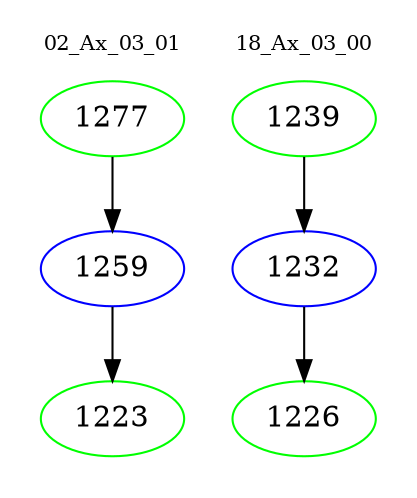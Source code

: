 digraph{
subgraph cluster_0 {
color = white
label = "02_Ax_03_01";
fontsize=10;
T0_1277 [label="1277", color="green"]
T0_1277 -> T0_1259 [color="black"]
T0_1259 [label="1259", color="blue"]
T0_1259 -> T0_1223 [color="black"]
T0_1223 [label="1223", color="green"]
}
subgraph cluster_1 {
color = white
label = "18_Ax_03_00";
fontsize=10;
T1_1239 [label="1239", color="green"]
T1_1239 -> T1_1232 [color="black"]
T1_1232 [label="1232", color="blue"]
T1_1232 -> T1_1226 [color="black"]
T1_1226 [label="1226", color="green"]
}
}
